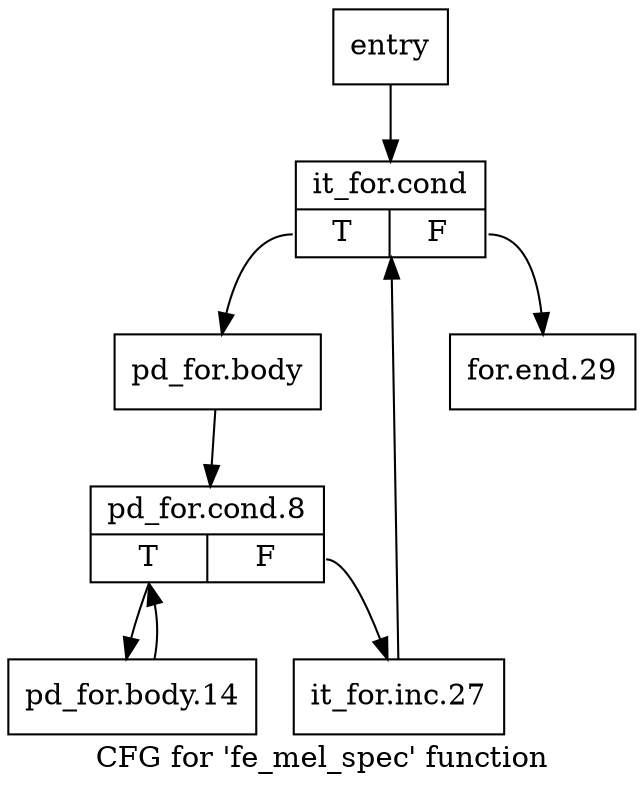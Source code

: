 digraph "CFG for 'fe_mel_spec' function" {
	label="CFG for 'fe_mel_spec' function";

	Node0x104bc00 [shape=record,label="{entry}"];
	Node0x104bc00 -> Node0x104bc50;
	Node0x104bc50 [shape=record,label="{it_for.cond|{<s0>T|<s1>F}}"];
	Node0x104bc50:s0 -> Node0x104bca0;
	Node0x104bc50:s1 -> Node0x104bde0;
	Node0x104bca0 [shape=record,label="{pd_for.body}"];
	Node0x104bca0 -> Node0x104bcf0;
	Node0x104bcf0 [shape=record,label="{pd_for.cond.8|{<s0>T|<s1>F}}"];
	Node0x104bcf0:s0 -> Node0x104bd40;
	Node0x104bcf0:s1 -> Node0x104bd90;
	Node0x104bd40 [shape=record,label="{pd_for.body.14}"];
	Node0x104bd40 -> Node0x104bcf0;
	Node0x104bd90 [shape=record,label="{it_for.inc.27}"];
	Node0x104bd90 -> Node0x104bc50;
	Node0x104bde0 [shape=record,label="{for.end.29}"];
}
